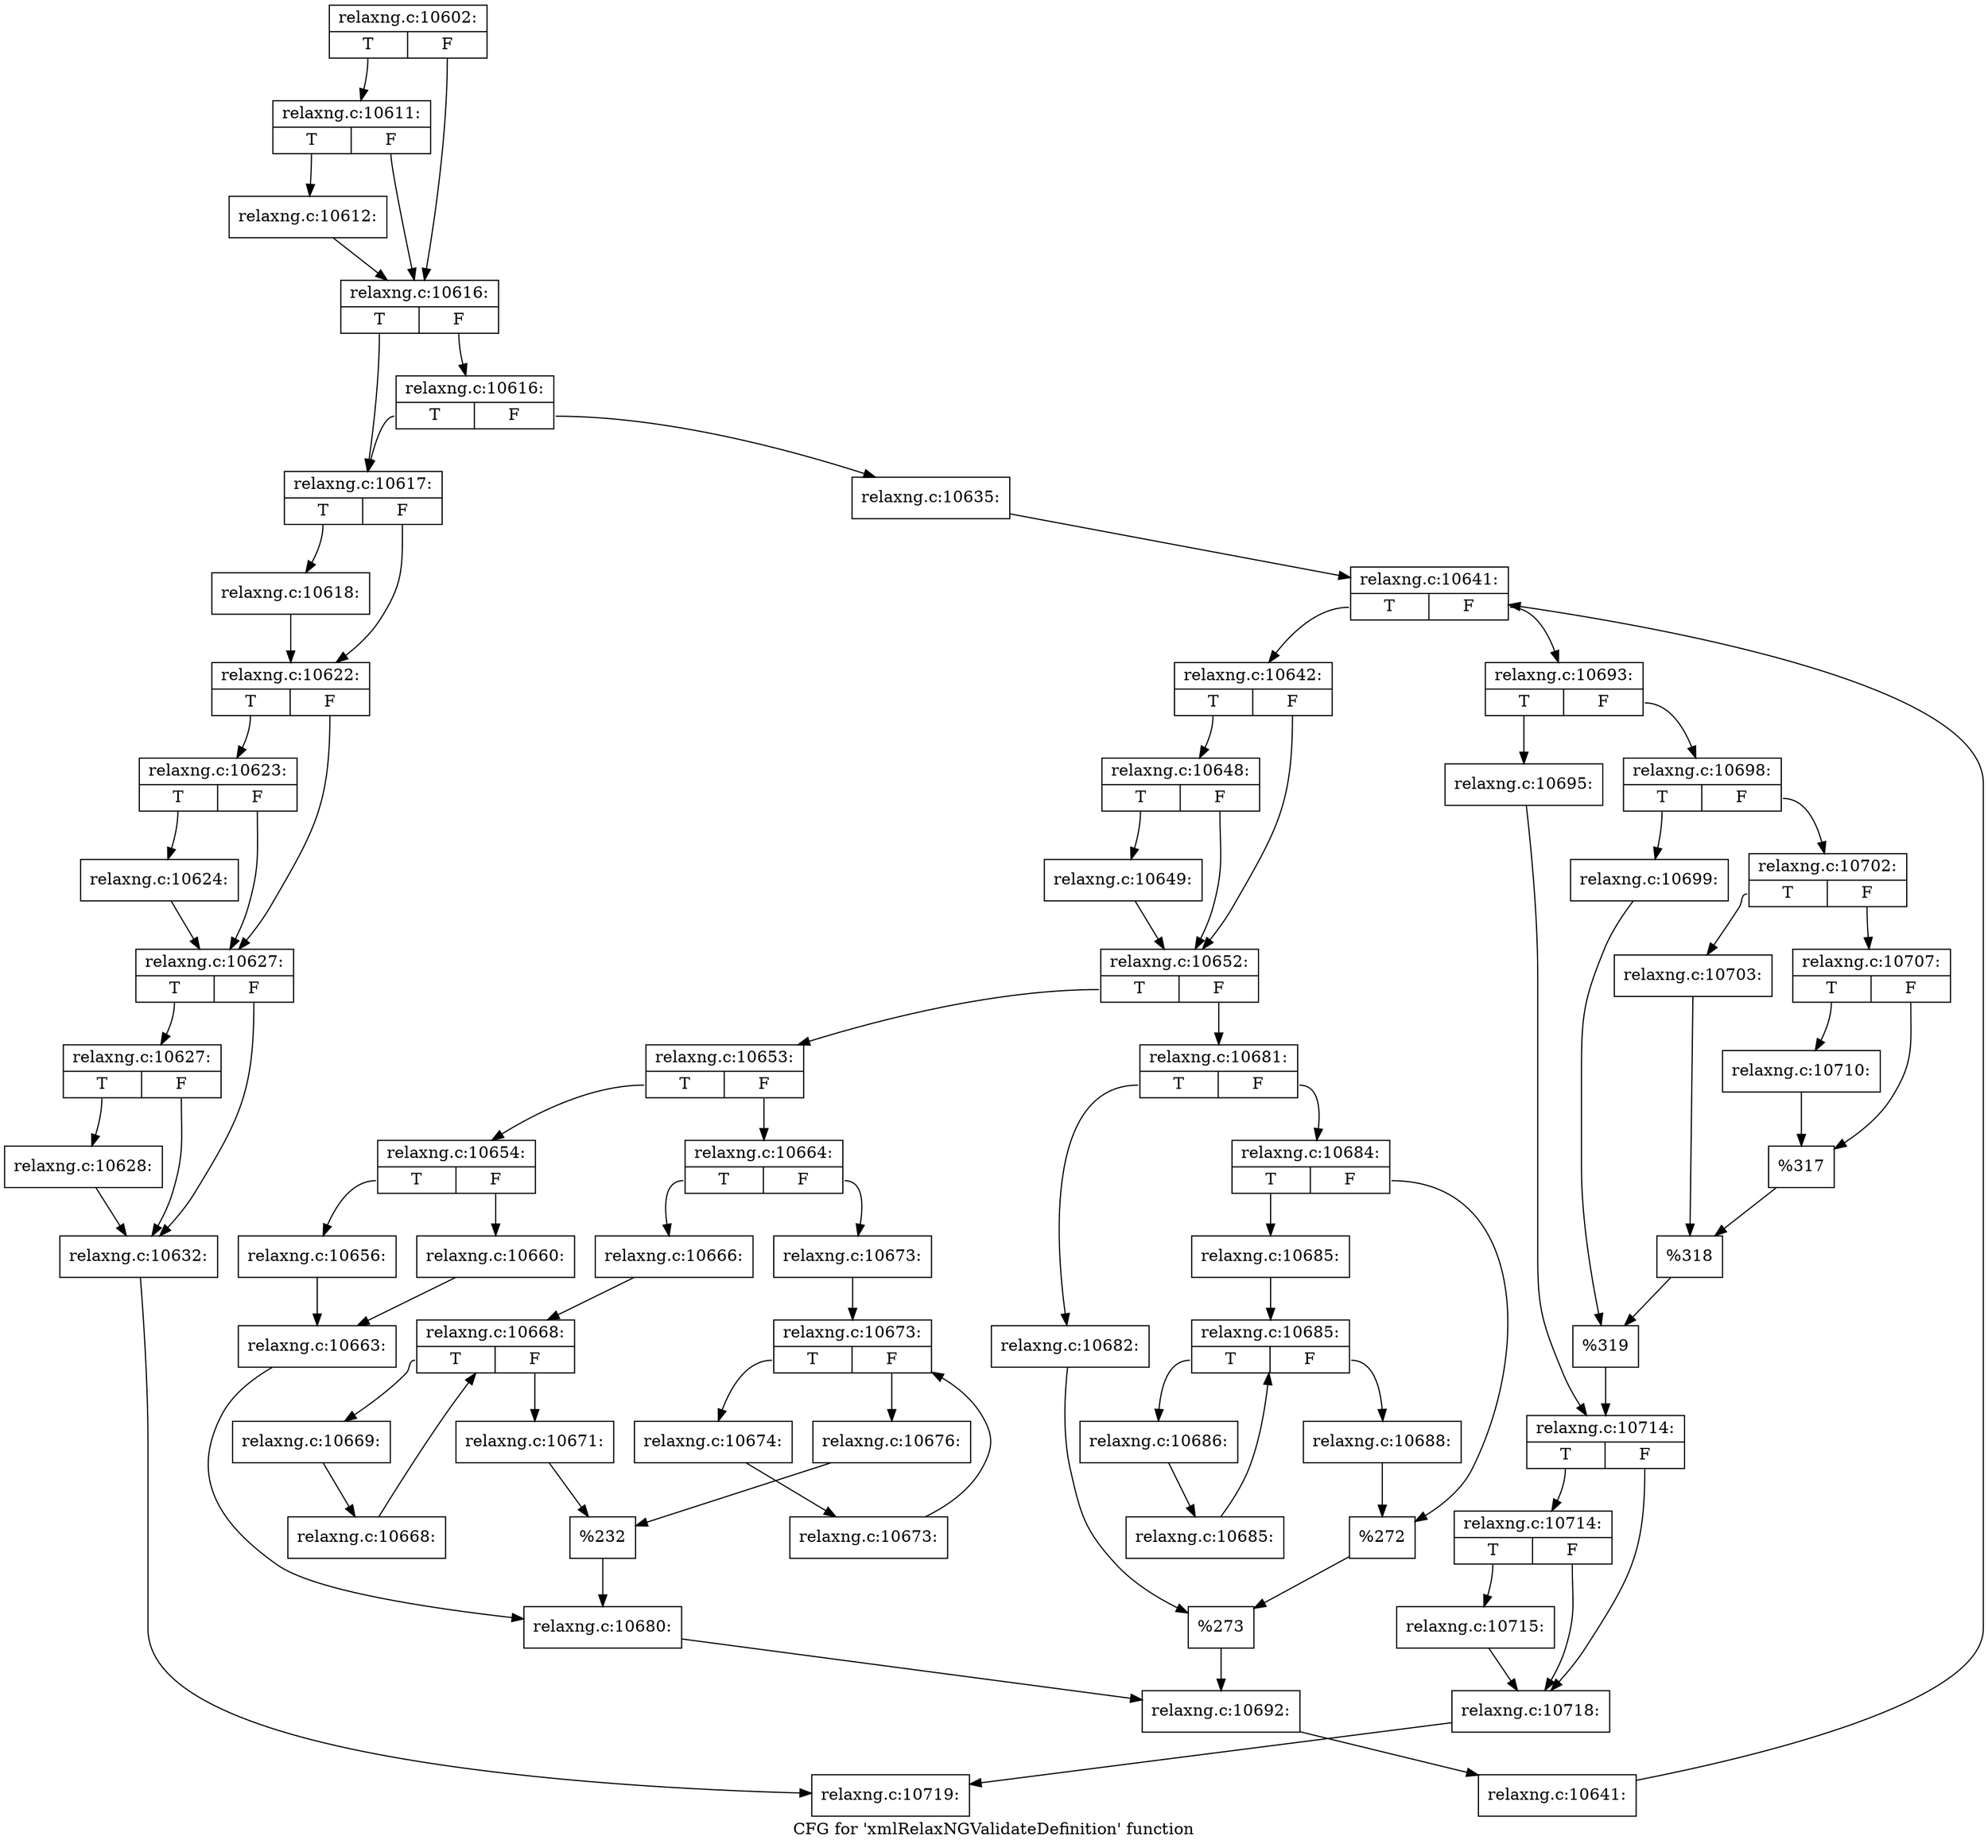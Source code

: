 digraph "CFG for 'xmlRelaxNGValidateDefinition' function" {
	label="CFG for 'xmlRelaxNGValidateDefinition' function";

	Node0x3f7fa50 [shape=record,label="{relaxng.c:10602:|{<s0>T|<s1>F}}"];
	Node0x3f7fa50:s0 -> Node0x3f8aa40;
	Node0x3f7fa50:s1 -> Node0x3f8a9f0;
	Node0x3f8aa40 [shape=record,label="{relaxng.c:10611:|{<s0>T|<s1>F}}"];
	Node0x3f8aa40:s0 -> Node0x3f8a9a0;
	Node0x3f8aa40:s1 -> Node0x3f8a9f0;
	Node0x3f8a9a0 [shape=record,label="{relaxng.c:10612:}"];
	Node0x3f8a9a0 -> Node0x3f8a9f0;
	Node0x3f8a9f0 [shape=record,label="{relaxng.c:10616:|{<s0>T|<s1>F}}"];
	Node0x3f8a9f0:s0 -> Node0x3f8bb90;
	Node0x3f8a9f0:s1 -> Node0x3f8bc30;
	Node0x3f8bc30 [shape=record,label="{relaxng.c:10616:|{<s0>T|<s1>F}}"];
	Node0x3f8bc30:s0 -> Node0x3f8bb90;
	Node0x3f8bc30:s1 -> Node0x3f8bbe0;
	Node0x3f8bb90 [shape=record,label="{relaxng.c:10617:|{<s0>T|<s1>F}}"];
	Node0x3f8bb90:s0 -> Node0x3f8c5b0;
	Node0x3f8bb90:s1 -> Node0x3f8c600;
	Node0x3f8c5b0 [shape=record,label="{relaxng.c:10618:}"];
	Node0x3f8c5b0 -> Node0x3f8c600;
	Node0x3f8c600 [shape=record,label="{relaxng.c:10622:|{<s0>T|<s1>F}}"];
	Node0x3f8c600:s0 -> Node0x3f8e180;
	Node0x3f8c600:s1 -> Node0x3f8e1d0;
	Node0x3f8e180 [shape=record,label="{relaxng.c:10623:|{<s0>T|<s1>F}}"];
	Node0x3f8e180:s0 -> Node0x3f8dea0;
	Node0x3f8e180:s1 -> Node0x3f8e1d0;
	Node0x3f8dea0 [shape=record,label="{relaxng.c:10624:}"];
	Node0x3f8dea0 -> Node0x3f8e1d0;
	Node0x3f8e1d0 [shape=record,label="{relaxng.c:10627:|{<s0>T|<s1>F}}"];
	Node0x3f8e1d0:s0 -> Node0x3f8f1b0;
	Node0x3f8e1d0:s1 -> Node0x3f8f160;
	Node0x3f8f1b0 [shape=record,label="{relaxng.c:10627:|{<s0>T|<s1>F}}"];
	Node0x3f8f1b0:s0 -> Node0x3f8f110;
	Node0x3f8f1b0:s1 -> Node0x3f8f160;
	Node0x3f8f110 [shape=record,label="{relaxng.c:10628:}"];
	Node0x3f8f110 -> Node0x3f8f160;
	Node0x3f8f160 [shape=record,label="{relaxng.c:10632:}"];
	Node0x3f8f160 -> Node0x3f85280;
	Node0x3f8bbe0 [shape=record,label="{relaxng.c:10635:}"];
	Node0x3f8bbe0 -> Node0x3f91770;
	Node0x3f91770 [shape=record,label="{relaxng.c:10641:|{<s0>T|<s1>F}}"];
	Node0x3f91770:s0 -> Node0x3f919d0;
	Node0x3f91770:s1 -> Node0x3f91610;
	Node0x3f919d0 [shape=record,label="{relaxng.c:10642:|{<s0>T|<s1>F}}"];
	Node0x3f919d0:s0 -> Node0x3f928a0;
	Node0x3f919d0:s1 -> Node0x3f92850;
	Node0x3f928a0 [shape=record,label="{relaxng.c:10648:|{<s0>T|<s1>F}}"];
	Node0x3f928a0:s0 -> Node0x3f92800;
	Node0x3f928a0:s1 -> Node0x3f92850;
	Node0x3f92800 [shape=record,label="{relaxng.c:10649:}"];
	Node0x3f92800 -> Node0x3f92850;
	Node0x3f92850 [shape=record,label="{relaxng.c:10652:|{<s0>T|<s1>F}}"];
	Node0x3f92850:s0 -> Node0x3f93930;
	Node0x3f92850:s1 -> Node0x3f939d0;
	Node0x3f93930 [shape=record,label="{relaxng.c:10653:|{<s0>T|<s1>F}}"];
	Node0x3f93930:s0 -> Node0x3f93d10;
	Node0x3f93930:s1 -> Node0x3f93db0;
	Node0x3f93d10 [shape=record,label="{relaxng.c:10654:|{<s0>T|<s1>F}}"];
	Node0x3f93d10:s0 -> Node0x3f93fc0;
	Node0x3f93d10:s1 -> Node0x3f94060;
	Node0x3f93fc0 [shape=record,label="{relaxng.c:10656:}"];
	Node0x3f93fc0 -> Node0x3f94010;
	Node0x3f94060 [shape=record,label="{relaxng.c:10660:}"];
	Node0x3f94060 -> Node0x3f94010;
	Node0x3f94010 [shape=record,label="{relaxng.c:10663:}"];
	Node0x3f94010 -> Node0x3f93d60;
	Node0x3f93db0 [shape=record,label="{relaxng.c:10664:|{<s0>T|<s1>F}}"];
	Node0x3f93db0:s0 -> Node0x3f95bf0;
	Node0x3f93db0:s1 -> Node0x3f95c90;
	Node0x3f95bf0 [shape=record,label="{relaxng.c:10666:}"];
	Node0x3f95bf0 -> Node0x3f96580;
	Node0x3f96580 [shape=record,label="{relaxng.c:10668:|{<s0>T|<s1>F}}"];
	Node0x3f96580:s0 -> Node0x3f967e0;
	Node0x3f96580:s1 -> Node0x3f96420;
	Node0x3f967e0 [shape=record,label="{relaxng.c:10669:}"];
	Node0x3f967e0 -> Node0x3f96790;
	Node0x3f96790 [shape=record,label="{relaxng.c:10668:}"];
	Node0x3f96790 -> Node0x3f96580;
	Node0x3f96420 [shape=record,label="{relaxng.c:10671:}"];
	Node0x3f96420 -> Node0x3f95c40;
	Node0x3f95c90 [shape=record,label="{relaxng.c:10673:}"];
	Node0x3f95c90 -> Node0x3f974a0;
	Node0x3f974a0 [shape=record,label="{relaxng.c:10673:|{<s0>T|<s1>F}}"];
	Node0x3f974a0:s0 -> Node0x3f97700;
	Node0x3f974a0:s1 -> Node0x3f97340;
	Node0x3f97700 [shape=record,label="{relaxng.c:10674:}"];
	Node0x3f97700 -> Node0x3f976b0;
	Node0x3f976b0 [shape=record,label="{relaxng.c:10673:}"];
	Node0x3f976b0 -> Node0x3f974a0;
	Node0x3f97340 [shape=record,label="{relaxng.c:10676:}"];
	Node0x3f97340 -> Node0x3f95c40;
	Node0x3f95c40 [shape=record,label="{%232}"];
	Node0x3f95c40 -> Node0x3f93d60;
	Node0x3f93d60 [shape=record,label="{relaxng.c:10680:}"];
	Node0x3f93d60 -> Node0x3f93980;
	Node0x3f939d0 [shape=record,label="{relaxng.c:10681:|{<s0>T|<s1>F}}"];
	Node0x3f939d0:s0 -> Node0x3f98d60;
	Node0x3f939d0:s1 -> Node0x3f98e00;
	Node0x3f98d60 [shape=record,label="{relaxng.c:10682:}"];
	Node0x3f98d60 -> Node0x3f98db0;
	Node0x3f98e00 [shape=record,label="{relaxng.c:10684:|{<s0>T|<s1>F}}"];
	Node0x3f98e00:s0 -> Node0x3f99830;
	Node0x3f98e00:s1 -> Node0x3f99880;
	Node0x3f99830 [shape=record,label="{relaxng.c:10685:}"];
	Node0x3f99830 -> Node0x3f99e20;
	Node0x3f99e20 [shape=record,label="{relaxng.c:10685:|{<s0>T|<s1>F}}"];
	Node0x3f99e20:s0 -> Node0x3f9a020;
	Node0x3f99e20:s1 -> Node0x3f99cc0;
	Node0x3f9a020 [shape=record,label="{relaxng.c:10686:}"];
	Node0x3f9a020 -> Node0x3f99fd0;
	Node0x3f99fd0 [shape=record,label="{relaxng.c:10685:}"];
	Node0x3f99fd0 -> Node0x3f99e20;
	Node0x3f99cc0 [shape=record,label="{relaxng.c:10688:}"];
	Node0x3f99cc0 -> Node0x3f99880;
	Node0x3f99880 [shape=record,label="{%272}"];
	Node0x3f99880 -> Node0x3f98db0;
	Node0x3f98db0 [shape=record,label="{%273}"];
	Node0x3f98db0 -> Node0x3f93980;
	Node0x3f93980 [shape=record,label="{relaxng.c:10692:}"];
	Node0x3f93980 -> Node0x3f91980;
	Node0x3f91980 [shape=record,label="{relaxng.c:10641:}"];
	Node0x3f91980 -> Node0x3f91770;
	Node0x3f91610 [shape=record,label="{relaxng.c:10693:|{<s0>T|<s1>F}}"];
	Node0x3f91610:s0 -> Node0x3f9bb20;
	Node0x3f91610:s1 -> Node0x3f9bbc0;
	Node0x3f9bb20 [shape=record,label="{relaxng.c:10695:}"];
	Node0x3f9bb20 -> Node0x3f9bb70;
	Node0x3f9bbc0 [shape=record,label="{relaxng.c:10698:|{<s0>T|<s1>F}}"];
	Node0x3f9bbc0:s0 -> Node0x3f9c500;
	Node0x3f9bbc0:s1 -> Node0x3f9c5a0;
	Node0x3f9c500 [shape=record,label="{relaxng.c:10699:}"];
	Node0x3f9c500 -> Node0x3f9c550;
	Node0x3f9c5a0 [shape=record,label="{relaxng.c:10702:|{<s0>T|<s1>F}}"];
	Node0x3f9c5a0:s0 -> Node0x3f9cfd0;
	Node0x3f9c5a0:s1 -> Node0x3f9d070;
	Node0x3f9cfd0 [shape=record,label="{relaxng.c:10703:}"];
	Node0x3f9cfd0 -> Node0x3f9d020;
	Node0x3f9d070 [shape=record,label="{relaxng.c:10707:|{<s0>T|<s1>F}}"];
	Node0x3f9d070:s0 -> Node0x3f9e020;
	Node0x3f9d070:s1 -> Node0x3f9e070;
	Node0x3f9e020 [shape=record,label="{relaxng.c:10710:}"];
	Node0x3f9e020 -> Node0x3f9e070;
	Node0x3f9e070 [shape=record,label="{%317}"];
	Node0x3f9e070 -> Node0x3f9d020;
	Node0x3f9d020 [shape=record,label="{%318}"];
	Node0x3f9d020 -> Node0x3f9c550;
	Node0x3f9c550 [shape=record,label="{%319}"];
	Node0x3f9c550 -> Node0x3f9bb70;
	Node0x3f9bb70 [shape=record,label="{relaxng.c:10714:|{<s0>T|<s1>F}}"];
	Node0x3f9bb70:s0 -> Node0x3f9ee00;
	Node0x3f9bb70:s1 -> Node0x3f9edb0;
	Node0x3f9ee00 [shape=record,label="{relaxng.c:10714:|{<s0>T|<s1>F}}"];
	Node0x3f9ee00:s0 -> Node0x3f9ed60;
	Node0x3f9ee00:s1 -> Node0x3f9edb0;
	Node0x3f9ed60 [shape=record,label="{relaxng.c:10715:}"];
	Node0x3f9ed60 -> Node0x3f9edb0;
	Node0x3f9edb0 [shape=record,label="{relaxng.c:10718:}"];
	Node0x3f9edb0 -> Node0x3f85280;
	Node0x3f85280 [shape=record,label="{relaxng.c:10719:}"];
}
